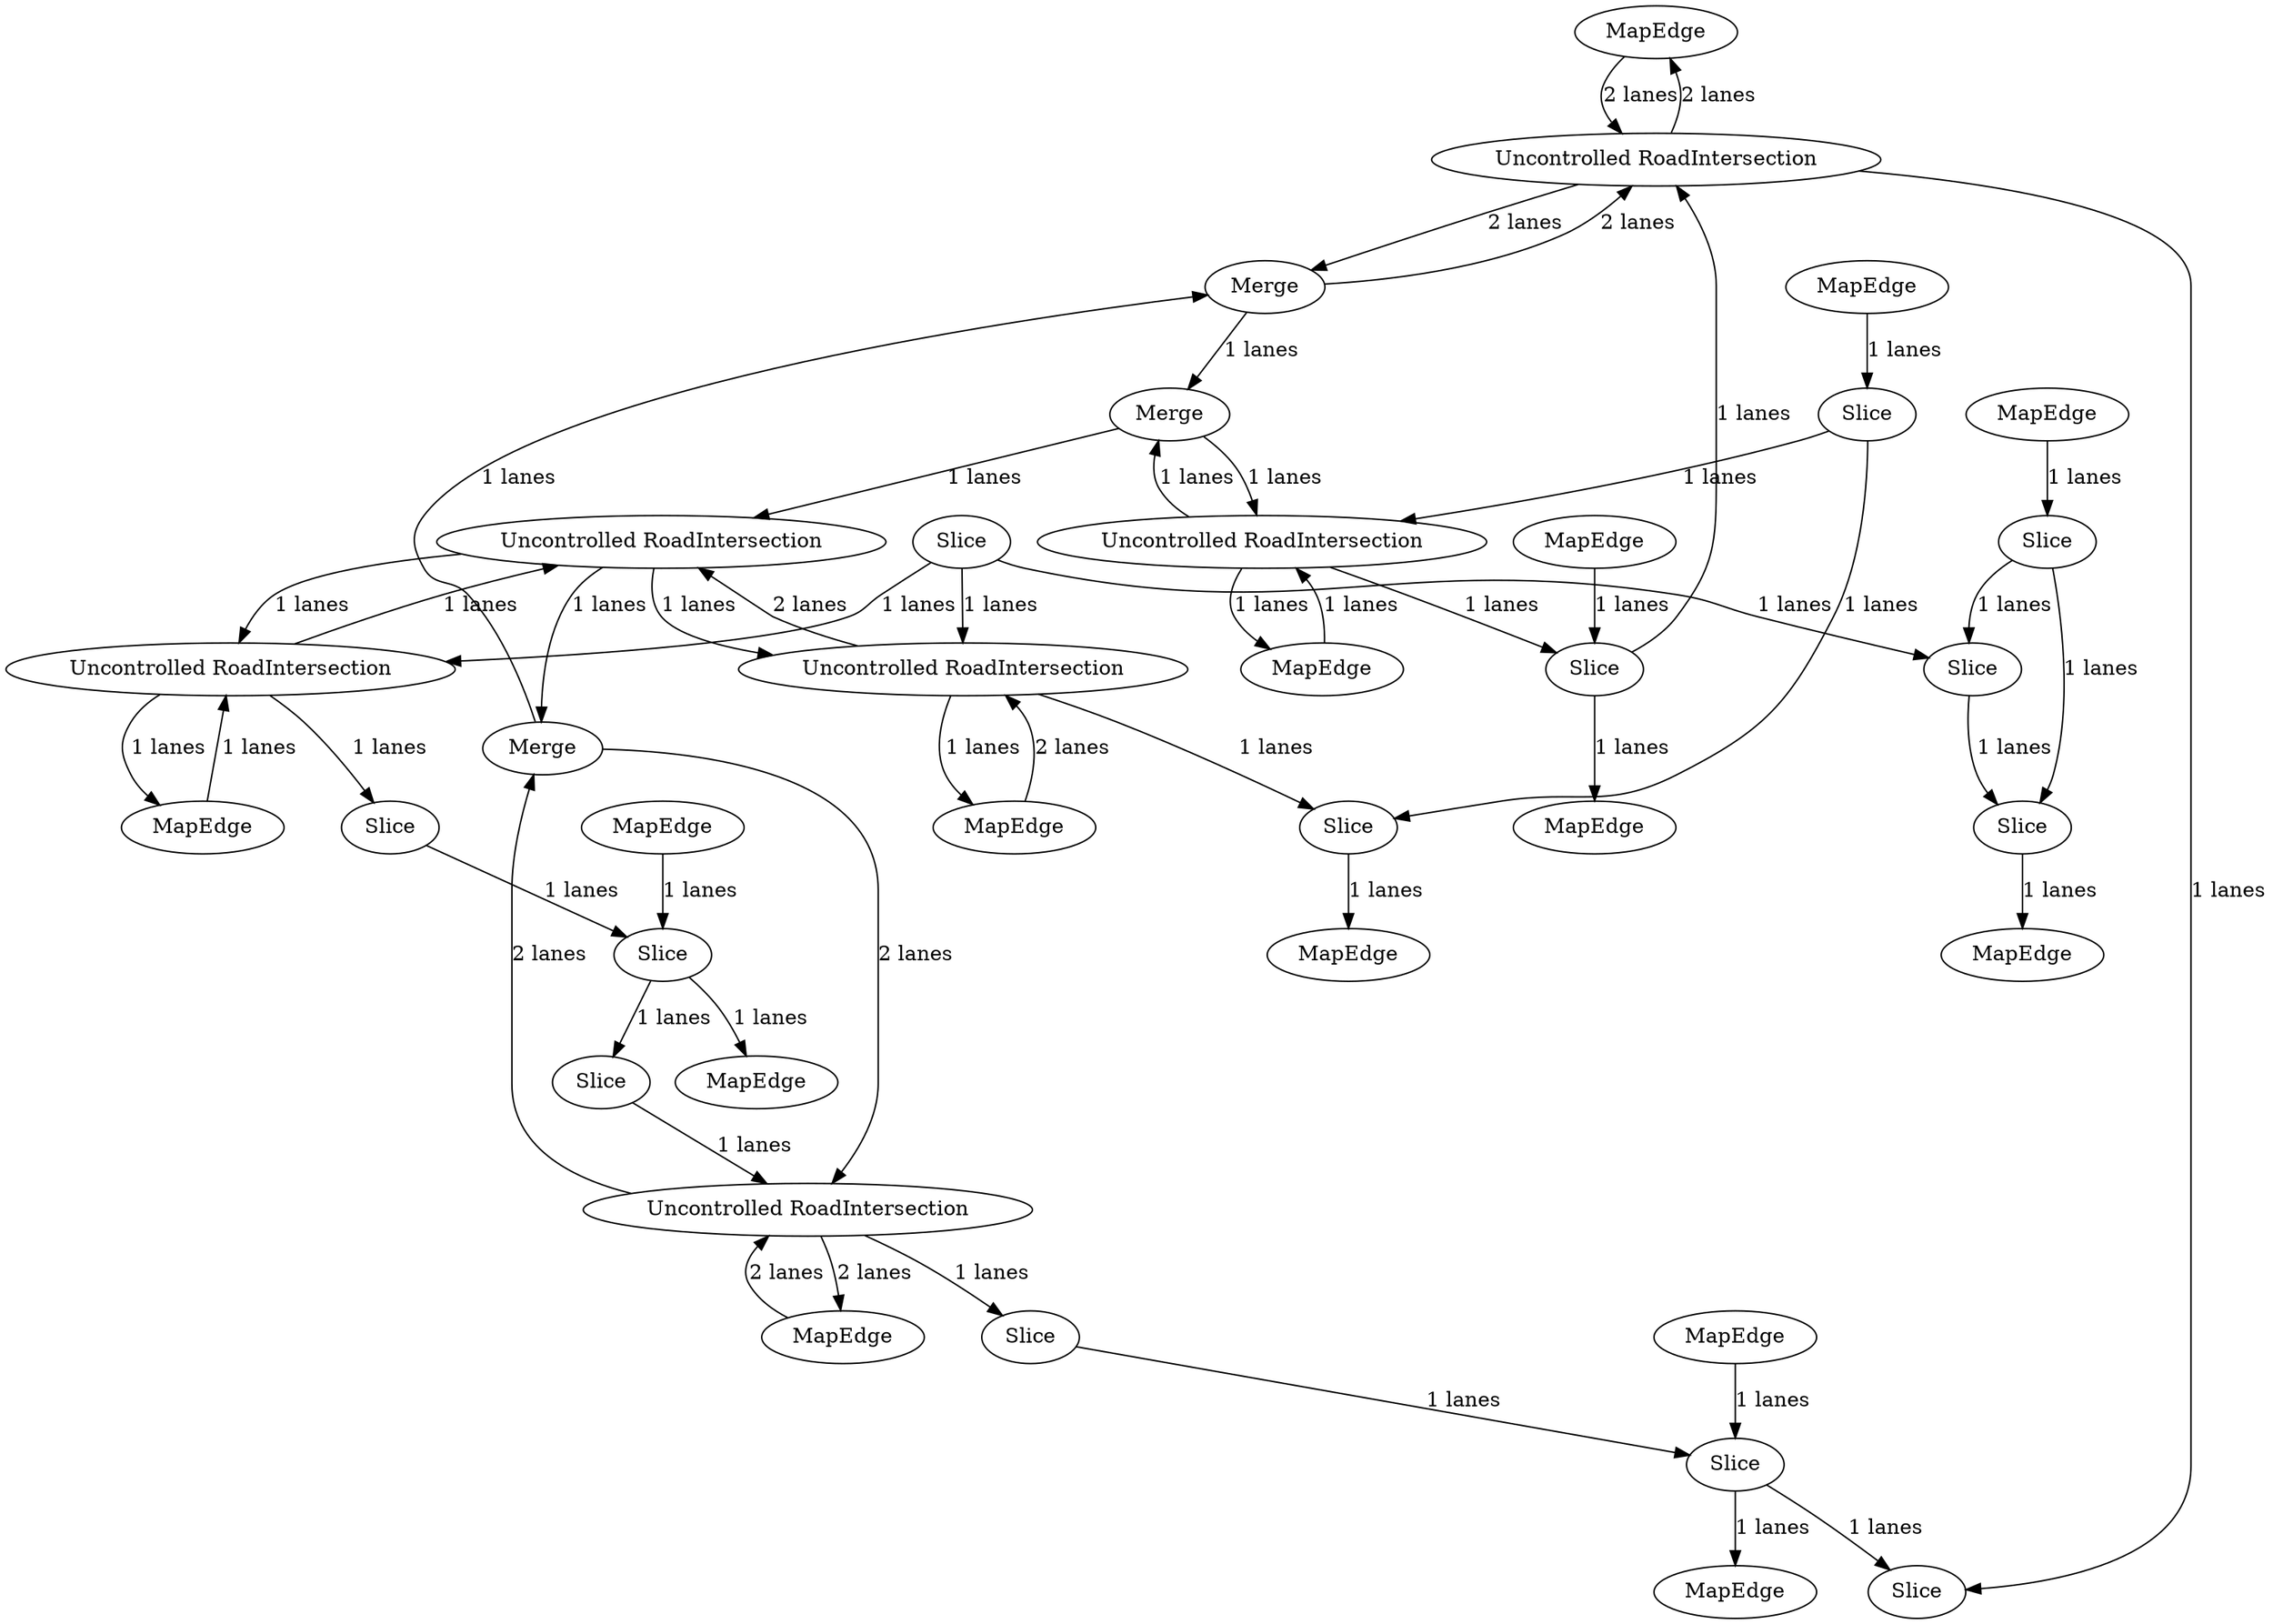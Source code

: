 digraph {
    0 [ label = "MapEdge" ]
    1 [ label = "Merge" ]
    2 [ label = "MapEdge" ]
    3 [ label = "Merge" ]
    4 [ label = "MapEdge" ]
    5 [ label = "Uncontrolled RoadIntersection" ]
    6 [ label = "Merge" ]
    7 [ label = "MapEdge" ]
    8 [ label = "Slice" ]
    9 [ label = "Slice" ]
    10 [ label = "Slice" ]
    11 [ label = "Uncontrolled RoadIntersection" ]
    12 [ label = "Slice" ]
    13 [ label = "MapEdge" ]
    14 [ label = "MapEdge" ]
    15 [ label = "MapEdge" ]
    16 [ label = "Slice" ]
    17 [ label = "MapEdge" ]
    18 [ label = "Slice" ]
    19 [ label = "Uncontrolled RoadIntersection" ]
    20 [ label = "Slice" ]
    21 [ label = "MapEdge" ]
    22 [ label = "Slice" ]
    23 [ label = "MapEdge" ]
    24 [ label = "MapEdge" ]
    25 [ label = "Slice" ]
    26 [ label = "Slice" ]
    27 [ label = "MapEdge" ]
    28 [ label = "MapEdge" ]
    29 [ label = "Slice" ]
    30 [ label = "Uncontrolled RoadIntersection" ]
    31 [ label = "Uncontrolled RoadIntersection" ]
    32 [ label = "Slice" ]
    33 [ label = "Slice" ]
    34 [ label = "MapEdge" ]
    35 [ label = "Uncontrolled RoadIntersection" ]
    36 [ label = "MapEdge" ]
    0 -> 19 [ label = "2 lanes" ]
    19 -> 0 [ label = "2 lanes" ]
    19 -> 1 [ label = "2 lanes" ]
    1 -> 19 [ label = "2 lanes" ]
    2 -> 30 [ label = "1 lanes" ]
    30 -> 2 [ label = "1 lanes" ]
    30 -> 3 [ label = "1 lanes" ]
    3 -> 30 [ label = "1 lanes" ]
    4 -> 31 [ label = "2 lanes" ]
    31 -> 4 [ label = "1 lanes" ]
    31 -> 5 [ label = "2 lanes" ]
    5 -> 31 [ label = "1 lanes" ]
    6 -> 11 [ label = "2 lanes" ]
    11 -> 6 [ label = "2 lanes" ]
    11 -> 7 [ label = "2 lanes" ]
    7 -> 11 [ label = "2 lanes" ]
    9 -> 8 [ label = "1 lanes" ]
    11 -> 10 [ label = "1 lanes" ]
    12 -> 11 [ label = "1 lanes" ]
    25 -> 12 [ label = "1 lanes" ]
    13 -> 25 [ label = "1 lanes" ]
    22 -> 14 [ label = "1 lanes" ]
    10 -> 22 [ label = "1 lanes" ]
    20 -> 15 [ label = "1 lanes" ]
    9 -> 16 [ label = "1 lanes" ]
    17 -> 9 [ label = "1 lanes" ]
    19 -> 18 [ label = "1 lanes" ]
    20 -> 19 [ label = "1 lanes" ]
    5 -> 35 [ label = "1 lanes" ]
    35 -> 5 [ label = "1 lanes" ]
    35 -> 21 [ label = "1 lanes" ]
    21 -> 35 [ label = "1 lanes" ]
    5 -> 6 [ label = "1 lanes" ]
    6 -> 1 [ label = "1 lanes" ]
    1 -> 3 [ label = "1 lanes" ]
    3 -> 5 [ label = "1 lanes" ]
    22 -> 18 [ label = "1 lanes" ]
    23 -> 22 [ label = "1 lanes" ]
    25 -> 24 [ label = "1 lanes" ]
    26 -> 25 [ label = "1 lanes" ]
    29 -> 30 [ label = "1 lanes" ]
    27 -> 29 [ label = "1 lanes" ]
    33 -> 28 [ label = "1 lanes" ]
    29 -> 33 [ label = "1 lanes" ]
    30 -> 20 [ label = "1 lanes" ]
    32 -> 31 [ label = "1 lanes" ]
    31 -> 33 [ label = "1 lanes" ]
    8 -> 34 [ label = "1 lanes" ]
    16 -> 8 [ label = "1 lanes" ]
    32 -> 16 [ label = "1 lanes" ]
    35 -> 26 [ label = "1 lanes" ]
    32 -> 35 [ label = "1 lanes" ]
    36 -> 20 [ label = "1 lanes" ]
}
